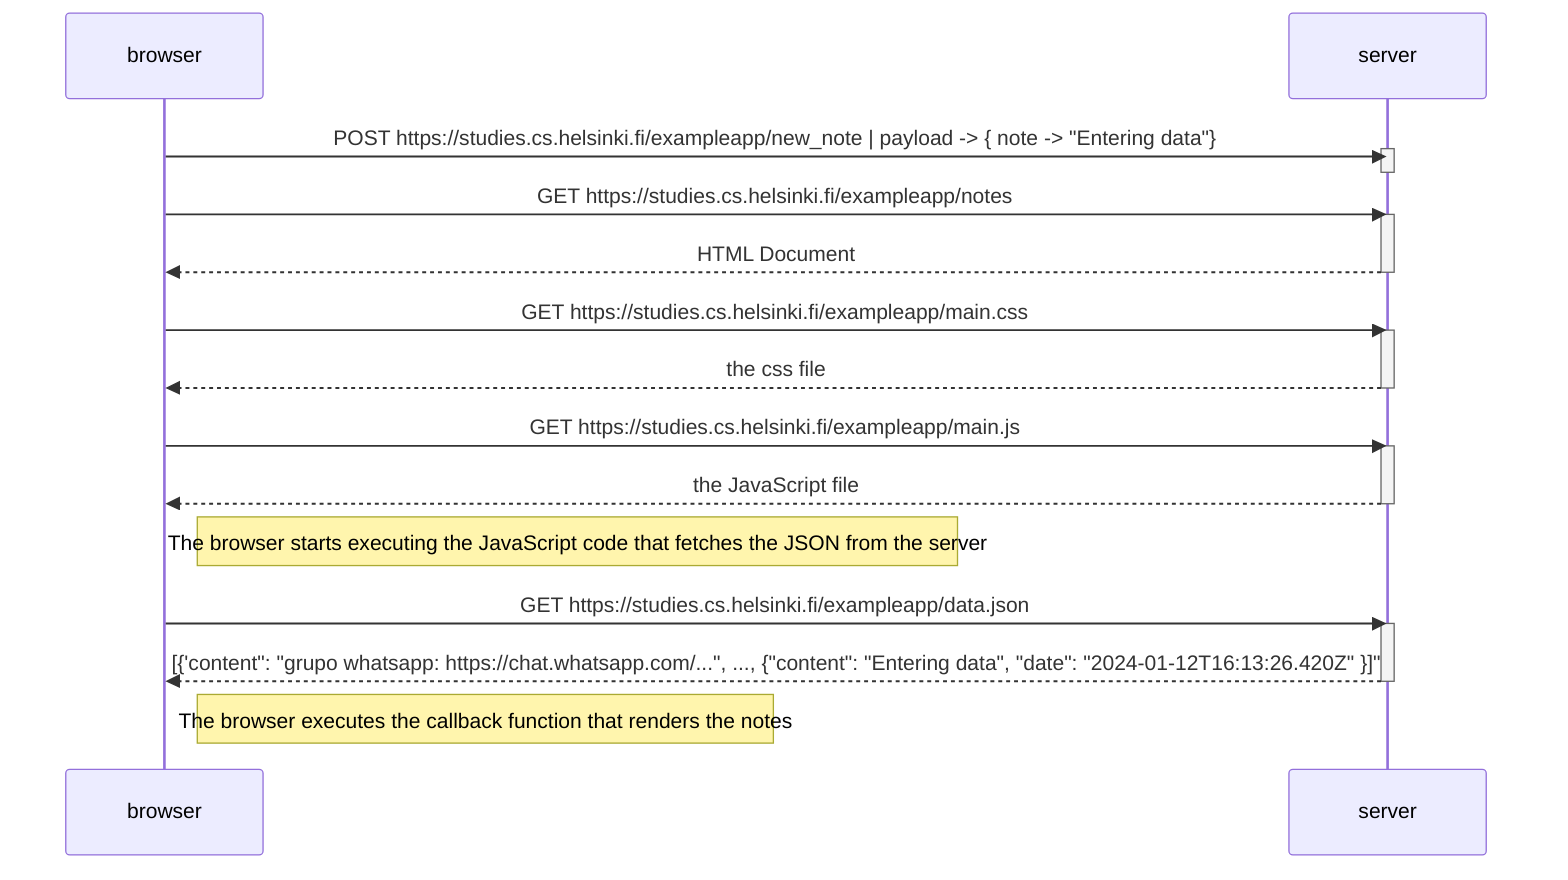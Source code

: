 sequenceDiagram
    participant browser
    participant server

    browser->>server: POST https://studies.cs.helsinki.fi/exampleapp/new_note | payload -> { note -> "Entering data"}
    activate server
    deactivate server

    browser->>server: GET https://studies.cs.helsinki.fi/exampleapp/notes
    activate server
    server-->>browser: HTML Document
    deactivate server

    browser->>server: GET https://studies.cs.helsinki.fi/exampleapp/main.css
    activate server
    server-->>browser: the css file
    deactivate server

    browser->>server: GET https://studies.cs.helsinki.fi/exampleapp/main.js
    activate server
    server-->>browser: the JavaScript file
    deactivate server

    Note right of browser: The browser starts executing the JavaScript code that fetches the JSON from the server

    browser->>server: GET https://studies.cs.helsinki.fi/exampleapp/data.json
    activate server
    server-->>browser: [{'content": "grupo whatsapp: https://chat.whatsapp.com/...", ..., {"content": "Entering data", "date": "2024-01-12T16:13:26.420Z" }]"
    deactivate server

    Note right of browser: The browser executes the callback function that renders the notes